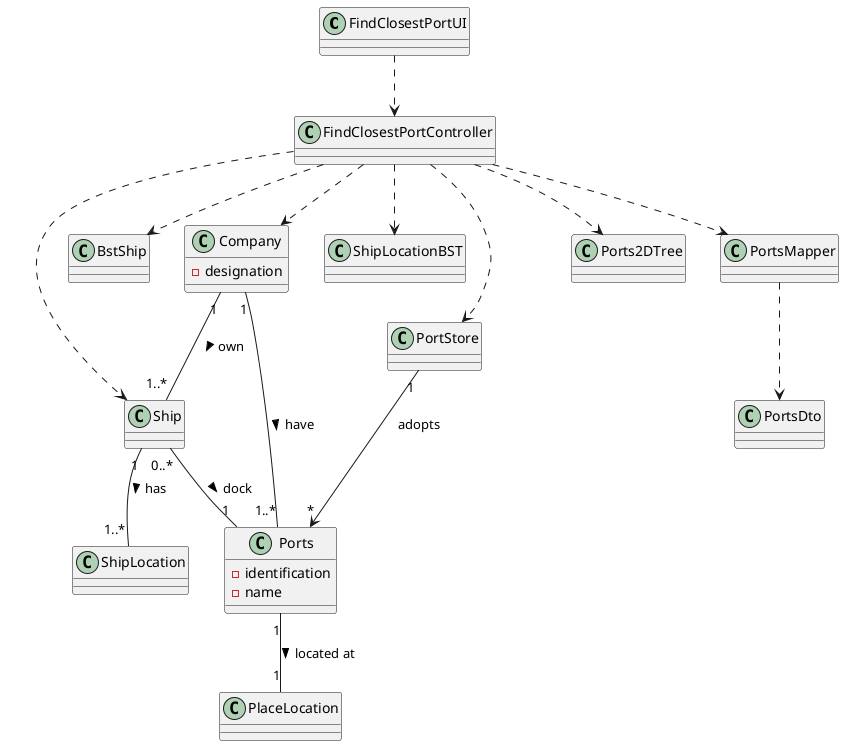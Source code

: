 @startuml
'https://plantuml.com/class-diagram

class FindClosestPortUI {}

class FindClosestPortController {

}

class Company {
-designation
}

class BstShip {

}

class Ship {

}

class ShipLocationBST {

}

class ShipLocation {

}

class Ports {
-identification
-name
}


class PortStore {
}

class Ports2DTree {

}

class PortsMapper {
}

class PortsDto {
}

Company "1"--"1..*" Ports: have >
Company "1"--"1..*" Ship: own >

Ship "0..*"--"1" Ports: dock >
Ship "1" -- "1..*" ShipLocation : has >

Ports "1" -- "1" PlaceLocation : located at >

FindClosestPortUI ..> FindClosestPortController
FindClosestPortController ..> Company
FindClosestPortController ..> BstShip
FindClosestPortController ..> Ship
FindClosestPortController ..> ShipLocationBST
FindClosestPortController ..> PortStore
FindClosestPortController ..> Ports2DTree
FindClosestPortController ..> PortsMapper
PortsMapper ..> PortsDto
PortStore "1"--> "*" Ports : adopts


@enduml